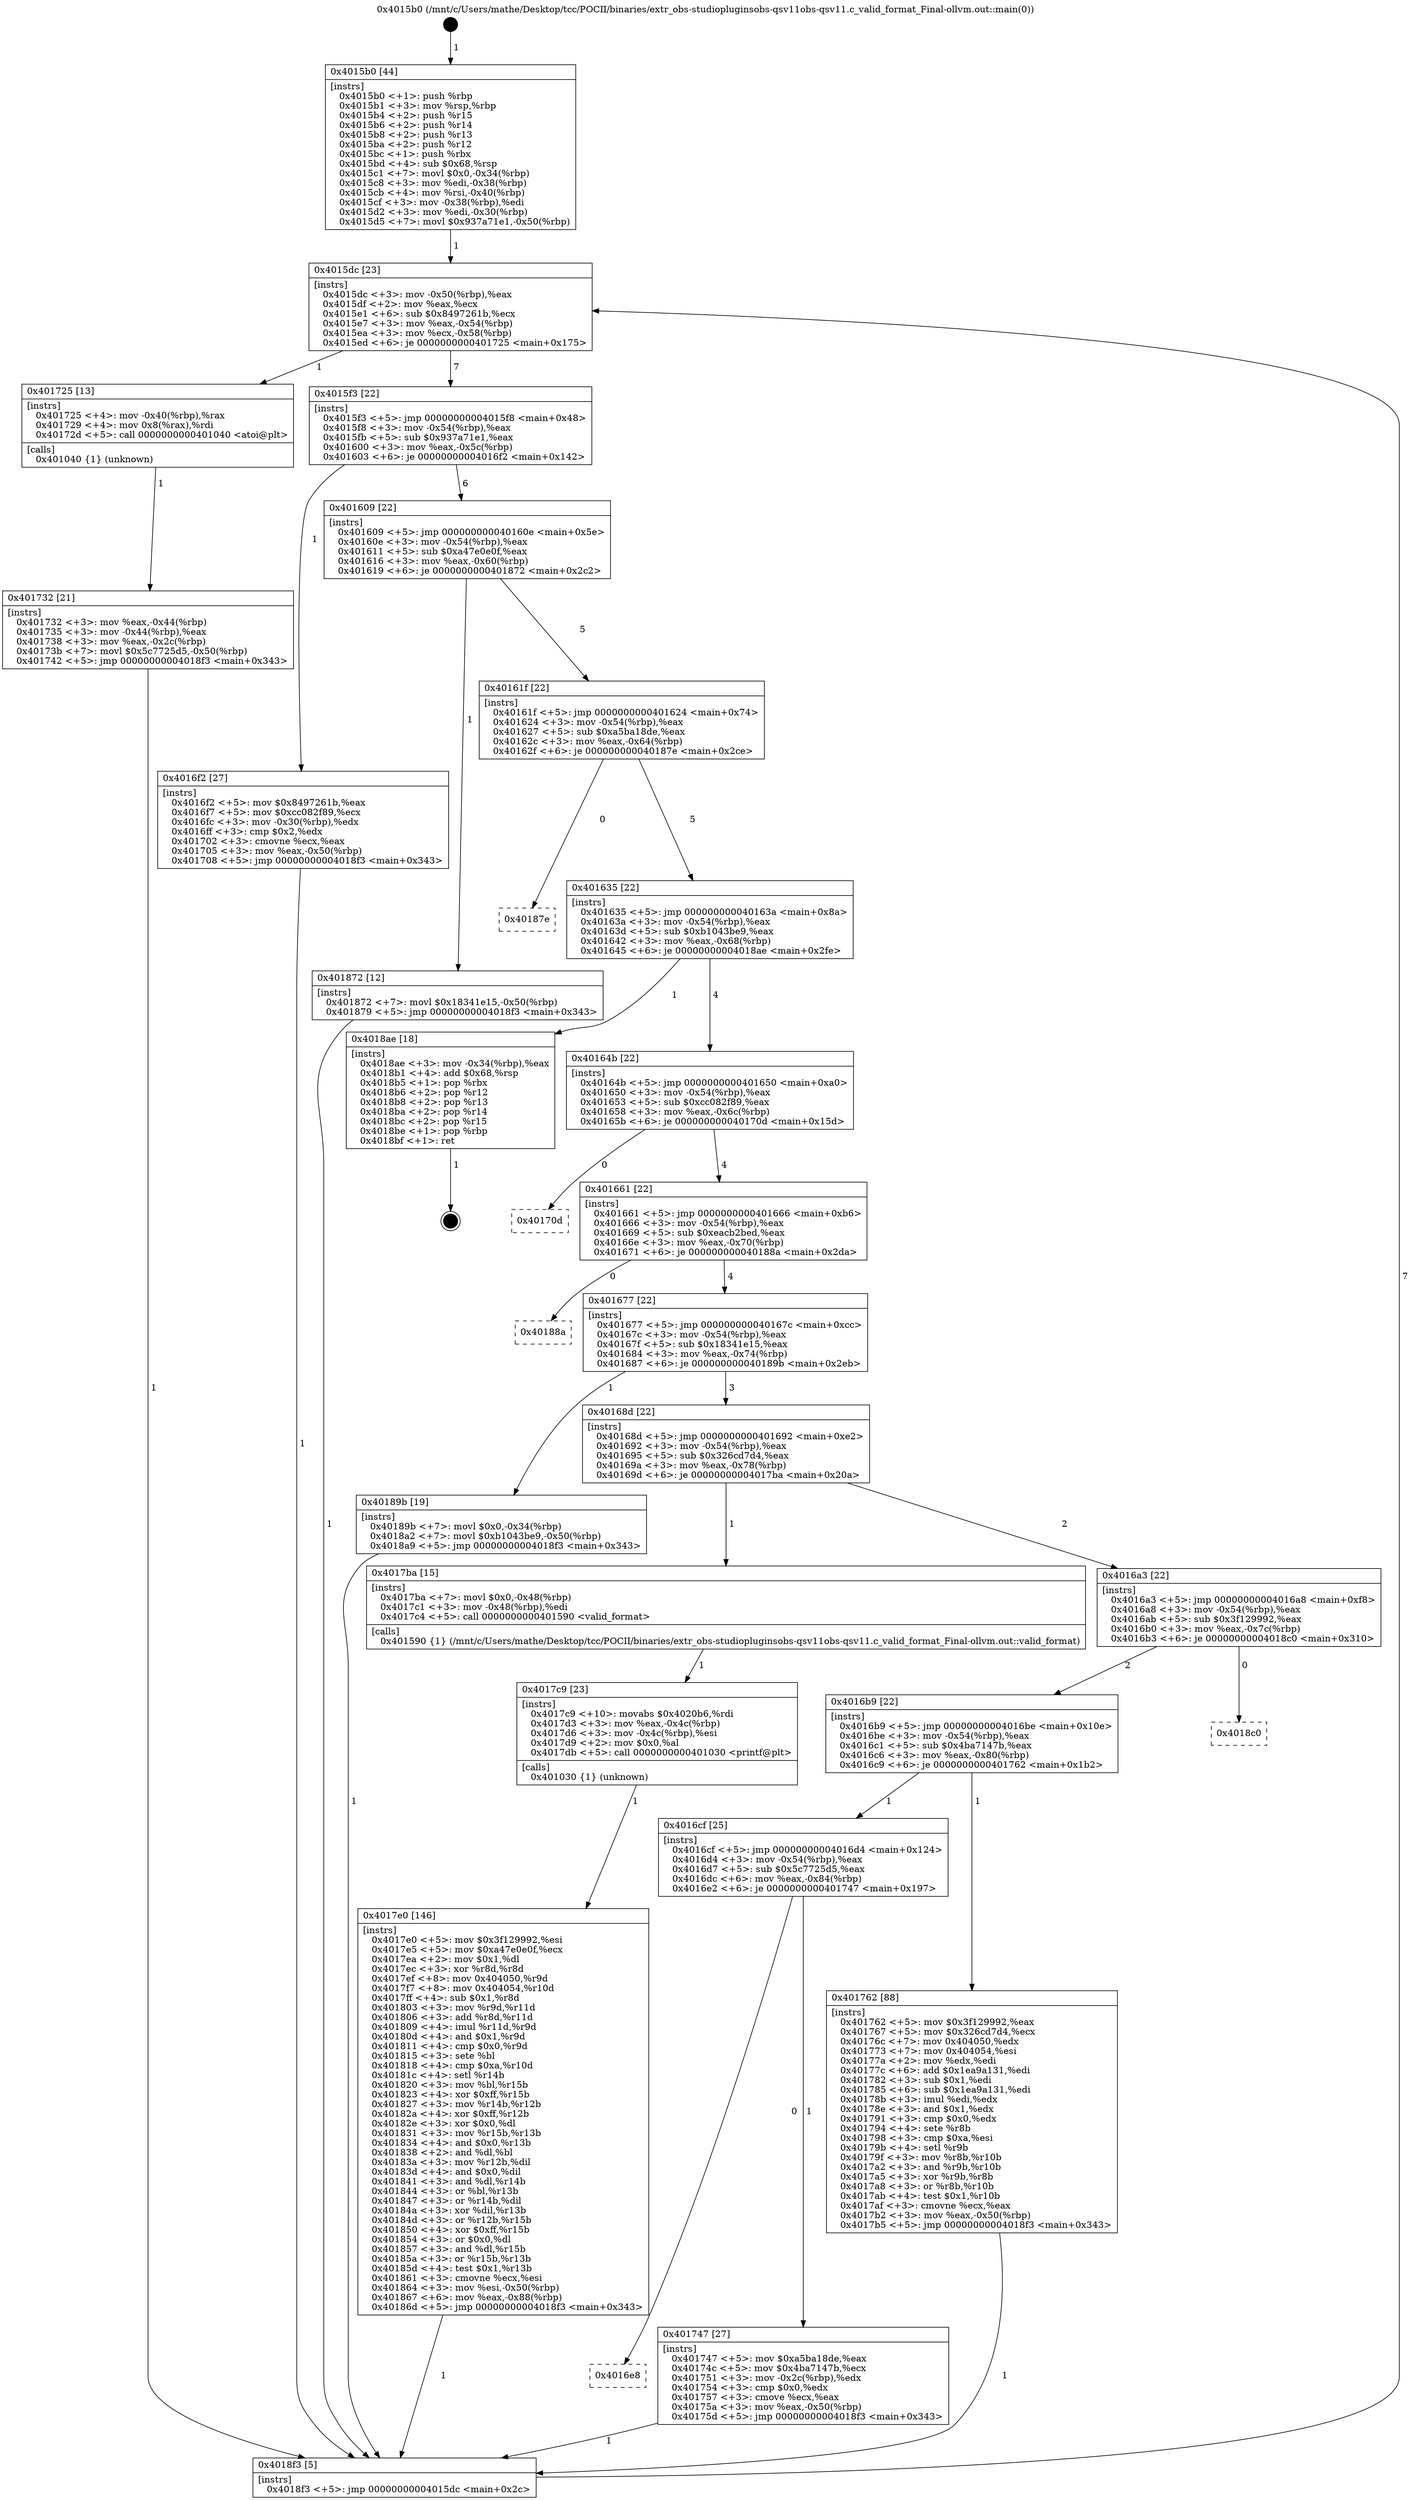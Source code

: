 digraph "0x4015b0" {
  label = "0x4015b0 (/mnt/c/Users/mathe/Desktop/tcc/POCII/binaries/extr_obs-studiopluginsobs-qsv11obs-qsv11.c_valid_format_Final-ollvm.out::main(0))"
  labelloc = "t"
  node[shape=record]

  Entry [label="",width=0.3,height=0.3,shape=circle,fillcolor=black,style=filled]
  "0x4015dc" [label="{
     0x4015dc [23]\l
     | [instrs]\l
     &nbsp;&nbsp;0x4015dc \<+3\>: mov -0x50(%rbp),%eax\l
     &nbsp;&nbsp;0x4015df \<+2\>: mov %eax,%ecx\l
     &nbsp;&nbsp;0x4015e1 \<+6\>: sub $0x8497261b,%ecx\l
     &nbsp;&nbsp;0x4015e7 \<+3\>: mov %eax,-0x54(%rbp)\l
     &nbsp;&nbsp;0x4015ea \<+3\>: mov %ecx,-0x58(%rbp)\l
     &nbsp;&nbsp;0x4015ed \<+6\>: je 0000000000401725 \<main+0x175\>\l
  }"]
  "0x401725" [label="{
     0x401725 [13]\l
     | [instrs]\l
     &nbsp;&nbsp;0x401725 \<+4\>: mov -0x40(%rbp),%rax\l
     &nbsp;&nbsp;0x401729 \<+4\>: mov 0x8(%rax),%rdi\l
     &nbsp;&nbsp;0x40172d \<+5\>: call 0000000000401040 \<atoi@plt\>\l
     | [calls]\l
     &nbsp;&nbsp;0x401040 \{1\} (unknown)\l
  }"]
  "0x4015f3" [label="{
     0x4015f3 [22]\l
     | [instrs]\l
     &nbsp;&nbsp;0x4015f3 \<+5\>: jmp 00000000004015f8 \<main+0x48\>\l
     &nbsp;&nbsp;0x4015f8 \<+3\>: mov -0x54(%rbp),%eax\l
     &nbsp;&nbsp;0x4015fb \<+5\>: sub $0x937a71e1,%eax\l
     &nbsp;&nbsp;0x401600 \<+3\>: mov %eax,-0x5c(%rbp)\l
     &nbsp;&nbsp;0x401603 \<+6\>: je 00000000004016f2 \<main+0x142\>\l
  }"]
  Exit [label="",width=0.3,height=0.3,shape=circle,fillcolor=black,style=filled,peripheries=2]
  "0x4016f2" [label="{
     0x4016f2 [27]\l
     | [instrs]\l
     &nbsp;&nbsp;0x4016f2 \<+5\>: mov $0x8497261b,%eax\l
     &nbsp;&nbsp;0x4016f7 \<+5\>: mov $0xcc082f89,%ecx\l
     &nbsp;&nbsp;0x4016fc \<+3\>: mov -0x30(%rbp),%edx\l
     &nbsp;&nbsp;0x4016ff \<+3\>: cmp $0x2,%edx\l
     &nbsp;&nbsp;0x401702 \<+3\>: cmovne %ecx,%eax\l
     &nbsp;&nbsp;0x401705 \<+3\>: mov %eax,-0x50(%rbp)\l
     &nbsp;&nbsp;0x401708 \<+5\>: jmp 00000000004018f3 \<main+0x343\>\l
  }"]
  "0x401609" [label="{
     0x401609 [22]\l
     | [instrs]\l
     &nbsp;&nbsp;0x401609 \<+5\>: jmp 000000000040160e \<main+0x5e\>\l
     &nbsp;&nbsp;0x40160e \<+3\>: mov -0x54(%rbp),%eax\l
     &nbsp;&nbsp;0x401611 \<+5\>: sub $0xa47e0e0f,%eax\l
     &nbsp;&nbsp;0x401616 \<+3\>: mov %eax,-0x60(%rbp)\l
     &nbsp;&nbsp;0x401619 \<+6\>: je 0000000000401872 \<main+0x2c2\>\l
  }"]
  "0x4018f3" [label="{
     0x4018f3 [5]\l
     | [instrs]\l
     &nbsp;&nbsp;0x4018f3 \<+5\>: jmp 00000000004015dc \<main+0x2c\>\l
  }"]
  "0x4015b0" [label="{
     0x4015b0 [44]\l
     | [instrs]\l
     &nbsp;&nbsp;0x4015b0 \<+1\>: push %rbp\l
     &nbsp;&nbsp;0x4015b1 \<+3\>: mov %rsp,%rbp\l
     &nbsp;&nbsp;0x4015b4 \<+2\>: push %r15\l
     &nbsp;&nbsp;0x4015b6 \<+2\>: push %r14\l
     &nbsp;&nbsp;0x4015b8 \<+2\>: push %r13\l
     &nbsp;&nbsp;0x4015ba \<+2\>: push %r12\l
     &nbsp;&nbsp;0x4015bc \<+1\>: push %rbx\l
     &nbsp;&nbsp;0x4015bd \<+4\>: sub $0x68,%rsp\l
     &nbsp;&nbsp;0x4015c1 \<+7\>: movl $0x0,-0x34(%rbp)\l
     &nbsp;&nbsp;0x4015c8 \<+3\>: mov %edi,-0x38(%rbp)\l
     &nbsp;&nbsp;0x4015cb \<+4\>: mov %rsi,-0x40(%rbp)\l
     &nbsp;&nbsp;0x4015cf \<+3\>: mov -0x38(%rbp),%edi\l
     &nbsp;&nbsp;0x4015d2 \<+3\>: mov %edi,-0x30(%rbp)\l
     &nbsp;&nbsp;0x4015d5 \<+7\>: movl $0x937a71e1,-0x50(%rbp)\l
  }"]
  "0x401732" [label="{
     0x401732 [21]\l
     | [instrs]\l
     &nbsp;&nbsp;0x401732 \<+3\>: mov %eax,-0x44(%rbp)\l
     &nbsp;&nbsp;0x401735 \<+3\>: mov -0x44(%rbp),%eax\l
     &nbsp;&nbsp;0x401738 \<+3\>: mov %eax,-0x2c(%rbp)\l
     &nbsp;&nbsp;0x40173b \<+7\>: movl $0x5c7725d5,-0x50(%rbp)\l
     &nbsp;&nbsp;0x401742 \<+5\>: jmp 00000000004018f3 \<main+0x343\>\l
  }"]
  "0x4017e0" [label="{
     0x4017e0 [146]\l
     | [instrs]\l
     &nbsp;&nbsp;0x4017e0 \<+5\>: mov $0x3f129992,%esi\l
     &nbsp;&nbsp;0x4017e5 \<+5\>: mov $0xa47e0e0f,%ecx\l
     &nbsp;&nbsp;0x4017ea \<+2\>: mov $0x1,%dl\l
     &nbsp;&nbsp;0x4017ec \<+3\>: xor %r8d,%r8d\l
     &nbsp;&nbsp;0x4017ef \<+8\>: mov 0x404050,%r9d\l
     &nbsp;&nbsp;0x4017f7 \<+8\>: mov 0x404054,%r10d\l
     &nbsp;&nbsp;0x4017ff \<+4\>: sub $0x1,%r8d\l
     &nbsp;&nbsp;0x401803 \<+3\>: mov %r9d,%r11d\l
     &nbsp;&nbsp;0x401806 \<+3\>: add %r8d,%r11d\l
     &nbsp;&nbsp;0x401809 \<+4\>: imul %r11d,%r9d\l
     &nbsp;&nbsp;0x40180d \<+4\>: and $0x1,%r9d\l
     &nbsp;&nbsp;0x401811 \<+4\>: cmp $0x0,%r9d\l
     &nbsp;&nbsp;0x401815 \<+3\>: sete %bl\l
     &nbsp;&nbsp;0x401818 \<+4\>: cmp $0xa,%r10d\l
     &nbsp;&nbsp;0x40181c \<+4\>: setl %r14b\l
     &nbsp;&nbsp;0x401820 \<+3\>: mov %bl,%r15b\l
     &nbsp;&nbsp;0x401823 \<+4\>: xor $0xff,%r15b\l
     &nbsp;&nbsp;0x401827 \<+3\>: mov %r14b,%r12b\l
     &nbsp;&nbsp;0x40182a \<+4\>: xor $0xff,%r12b\l
     &nbsp;&nbsp;0x40182e \<+3\>: xor $0x0,%dl\l
     &nbsp;&nbsp;0x401831 \<+3\>: mov %r15b,%r13b\l
     &nbsp;&nbsp;0x401834 \<+4\>: and $0x0,%r13b\l
     &nbsp;&nbsp;0x401838 \<+2\>: and %dl,%bl\l
     &nbsp;&nbsp;0x40183a \<+3\>: mov %r12b,%dil\l
     &nbsp;&nbsp;0x40183d \<+4\>: and $0x0,%dil\l
     &nbsp;&nbsp;0x401841 \<+3\>: and %dl,%r14b\l
     &nbsp;&nbsp;0x401844 \<+3\>: or %bl,%r13b\l
     &nbsp;&nbsp;0x401847 \<+3\>: or %r14b,%dil\l
     &nbsp;&nbsp;0x40184a \<+3\>: xor %dil,%r13b\l
     &nbsp;&nbsp;0x40184d \<+3\>: or %r12b,%r15b\l
     &nbsp;&nbsp;0x401850 \<+4\>: xor $0xff,%r15b\l
     &nbsp;&nbsp;0x401854 \<+3\>: or $0x0,%dl\l
     &nbsp;&nbsp;0x401857 \<+3\>: and %dl,%r15b\l
     &nbsp;&nbsp;0x40185a \<+3\>: or %r15b,%r13b\l
     &nbsp;&nbsp;0x40185d \<+4\>: test $0x1,%r13b\l
     &nbsp;&nbsp;0x401861 \<+3\>: cmovne %ecx,%esi\l
     &nbsp;&nbsp;0x401864 \<+3\>: mov %esi,-0x50(%rbp)\l
     &nbsp;&nbsp;0x401867 \<+6\>: mov %eax,-0x88(%rbp)\l
     &nbsp;&nbsp;0x40186d \<+5\>: jmp 00000000004018f3 \<main+0x343\>\l
  }"]
  "0x401872" [label="{
     0x401872 [12]\l
     | [instrs]\l
     &nbsp;&nbsp;0x401872 \<+7\>: movl $0x18341e15,-0x50(%rbp)\l
     &nbsp;&nbsp;0x401879 \<+5\>: jmp 00000000004018f3 \<main+0x343\>\l
  }"]
  "0x40161f" [label="{
     0x40161f [22]\l
     | [instrs]\l
     &nbsp;&nbsp;0x40161f \<+5\>: jmp 0000000000401624 \<main+0x74\>\l
     &nbsp;&nbsp;0x401624 \<+3\>: mov -0x54(%rbp),%eax\l
     &nbsp;&nbsp;0x401627 \<+5\>: sub $0xa5ba18de,%eax\l
     &nbsp;&nbsp;0x40162c \<+3\>: mov %eax,-0x64(%rbp)\l
     &nbsp;&nbsp;0x40162f \<+6\>: je 000000000040187e \<main+0x2ce\>\l
  }"]
  "0x4017c9" [label="{
     0x4017c9 [23]\l
     | [instrs]\l
     &nbsp;&nbsp;0x4017c9 \<+10\>: movabs $0x4020b6,%rdi\l
     &nbsp;&nbsp;0x4017d3 \<+3\>: mov %eax,-0x4c(%rbp)\l
     &nbsp;&nbsp;0x4017d6 \<+3\>: mov -0x4c(%rbp),%esi\l
     &nbsp;&nbsp;0x4017d9 \<+2\>: mov $0x0,%al\l
     &nbsp;&nbsp;0x4017db \<+5\>: call 0000000000401030 \<printf@plt\>\l
     | [calls]\l
     &nbsp;&nbsp;0x401030 \{1\} (unknown)\l
  }"]
  "0x40187e" [label="{
     0x40187e\l
  }", style=dashed]
  "0x401635" [label="{
     0x401635 [22]\l
     | [instrs]\l
     &nbsp;&nbsp;0x401635 \<+5\>: jmp 000000000040163a \<main+0x8a\>\l
     &nbsp;&nbsp;0x40163a \<+3\>: mov -0x54(%rbp),%eax\l
     &nbsp;&nbsp;0x40163d \<+5\>: sub $0xb1043be9,%eax\l
     &nbsp;&nbsp;0x401642 \<+3\>: mov %eax,-0x68(%rbp)\l
     &nbsp;&nbsp;0x401645 \<+6\>: je 00000000004018ae \<main+0x2fe\>\l
  }"]
  "0x4016e8" [label="{
     0x4016e8\l
  }", style=dashed]
  "0x4018ae" [label="{
     0x4018ae [18]\l
     | [instrs]\l
     &nbsp;&nbsp;0x4018ae \<+3\>: mov -0x34(%rbp),%eax\l
     &nbsp;&nbsp;0x4018b1 \<+4\>: add $0x68,%rsp\l
     &nbsp;&nbsp;0x4018b5 \<+1\>: pop %rbx\l
     &nbsp;&nbsp;0x4018b6 \<+2\>: pop %r12\l
     &nbsp;&nbsp;0x4018b8 \<+2\>: pop %r13\l
     &nbsp;&nbsp;0x4018ba \<+2\>: pop %r14\l
     &nbsp;&nbsp;0x4018bc \<+2\>: pop %r15\l
     &nbsp;&nbsp;0x4018be \<+1\>: pop %rbp\l
     &nbsp;&nbsp;0x4018bf \<+1\>: ret\l
  }"]
  "0x40164b" [label="{
     0x40164b [22]\l
     | [instrs]\l
     &nbsp;&nbsp;0x40164b \<+5\>: jmp 0000000000401650 \<main+0xa0\>\l
     &nbsp;&nbsp;0x401650 \<+3\>: mov -0x54(%rbp),%eax\l
     &nbsp;&nbsp;0x401653 \<+5\>: sub $0xcc082f89,%eax\l
     &nbsp;&nbsp;0x401658 \<+3\>: mov %eax,-0x6c(%rbp)\l
     &nbsp;&nbsp;0x40165b \<+6\>: je 000000000040170d \<main+0x15d\>\l
  }"]
  "0x401747" [label="{
     0x401747 [27]\l
     | [instrs]\l
     &nbsp;&nbsp;0x401747 \<+5\>: mov $0xa5ba18de,%eax\l
     &nbsp;&nbsp;0x40174c \<+5\>: mov $0x4ba7147b,%ecx\l
     &nbsp;&nbsp;0x401751 \<+3\>: mov -0x2c(%rbp),%edx\l
     &nbsp;&nbsp;0x401754 \<+3\>: cmp $0x0,%edx\l
     &nbsp;&nbsp;0x401757 \<+3\>: cmove %ecx,%eax\l
     &nbsp;&nbsp;0x40175a \<+3\>: mov %eax,-0x50(%rbp)\l
     &nbsp;&nbsp;0x40175d \<+5\>: jmp 00000000004018f3 \<main+0x343\>\l
  }"]
  "0x40170d" [label="{
     0x40170d\l
  }", style=dashed]
  "0x401661" [label="{
     0x401661 [22]\l
     | [instrs]\l
     &nbsp;&nbsp;0x401661 \<+5\>: jmp 0000000000401666 \<main+0xb6\>\l
     &nbsp;&nbsp;0x401666 \<+3\>: mov -0x54(%rbp),%eax\l
     &nbsp;&nbsp;0x401669 \<+5\>: sub $0xeacb2bed,%eax\l
     &nbsp;&nbsp;0x40166e \<+3\>: mov %eax,-0x70(%rbp)\l
     &nbsp;&nbsp;0x401671 \<+6\>: je 000000000040188a \<main+0x2da\>\l
  }"]
  "0x4016cf" [label="{
     0x4016cf [25]\l
     | [instrs]\l
     &nbsp;&nbsp;0x4016cf \<+5\>: jmp 00000000004016d4 \<main+0x124\>\l
     &nbsp;&nbsp;0x4016d4 \<+3\>: mov -0x54(%rbp),%eax\l
     &nbsp;&nbsp;0x4016d7 \<+5\>: sub $0x5c7725d5,%eax\l
     &nbsp;&nbsp;0x4016dc \<+6\>: mov %eax,-0x84(%rbp)\l
     &nbsp;&nbsp;0x4016e2 \<+6\>: je 0000000000401747 \<main+0x197\>\l
  }"]
  "0x40188a" [label="{
     0x40188a\l
  }", style=dashed]
  "0x401677" [label="{
     0x401677 [22]\l
     | [instrs]\l
     &nbsp;&nbsp;0x401677 \<+5\>: jmp 000000000040167c \<main+0xcc\>\l
     &nbsp;&nbsp;0x40167c \<+3\>: mov -0x54(%rbp),%eax\l
     &nbsp;&nbsp;0x40167f \<+5\>: sub $0x18341e15,%eax\l
     &nbsp;&nbsp;0x401684 \<+3\>: mov %eax,-0x74(%rbp)\l
     &nbsp;&nbsp;0x401687 \<+6\>: je 000000000040189b \<main+0x2eb\>\l
  }"]
  "0x401762" [label="{
     0x401762 [88]\l
     | [instrs]\l
     &nbsp;&nbsp;0x401762 \<+5\>: mov $0x3f129992,%eax\l
     &nbsp;&nbsp;0x401767 \<+5\>: mov $0x326cd7d4,%ecx\l
     &nbsp;&nbsp;0x40176c \<+7\>: mov 0x404050,%edx\l
     &nbsp;&nbsp;0x401773 \<+7\>: mov 0x404054,%esi\l
     &nbsp;&nbsp;0x40177a \<+2\>: mov %edx,%edi\l
     &nbsp;&nbsp;0x40177c \<+6\>: add $0x1ea9a131,%edi\l
     &nbsp;&nbsp;0x401782 \<+3\>: sub $0x1,%edi\l
     &nbsp;&nbsp;0x401785 \<+6\>: sub $0x1ea9a131,%edi\l
     &nbsp;&nbsp;0x40178b \<+3\>: imul %edi,%edx\l
     &nbsp;&nbsp;0x40178e \<+3\>: and $0x1,%edx\l
     &nbsp;&nbsp;0x401791 \<+3\>: cmp $0x0,%edx\l
     &nbsp;&nbsp;0x401794 \<+4\>: sete %r8b\l
     &nbsp;&nbsp;0x401798 \<+3\>: cmp $0xa,%esi\l
     &nbsp;&nbsp;0x40179b \<+4\>: setl %r9b\l
     &nbsp;&nbsp;0x40179f \<+3\>: mov %r8b,%r10b\l
     &nbsp;&nbsp;0x4017a2 \<+3\>: and %r9b,%r10b\l
     &nbsp;&nbsp;0x4017a5 \<+3\>: xor %r9b,%r8b\l
     &nbsp;&nbsp;0x4017a8 \<+3\>: or %r8b,%r10b\l
     &nbsp;&nbsp;0x4017ab \<+4\>: test $0x1,%r10b\l
     &nbsp;&nbsp;0x4017af \<+3\>: cmovne %ecx,%eax\l
     &nbsp;&nbsp;0x4017b2 \<+3\>: mov %eax,-0x50(%rbp)\l
     &nbsp;&nbsp;0x4017b5 \<+5\>: jmp 00000000004018f3 \<main+0x343\>\l
  }"]
  "0x40189b" [label="{
     0x40189b [19]\l
     | [instrs]\l
     &nbsp;&nbsp;0x40189b \<+7\>: movl $0x0,-0x34(%rbp)\l
     &nbsp;&nbsp;0x4018a2 \<+7\>: movl $0xb1043be9,-0x50(%rbp)\l
     &nbsp;&nbsp;0x4018a9 \<+5\>: jmp 00000000004018f3 \<main+0x343\>\l
  }"]
  "0x40168d" [label="{
     0x40168d [22]\l
     | [instrs]\l
     &nbsp;&nbsp;0x40168d \<+5\>: jmp 0000000000401692 \<main+0xe2\>\l
     &nbsp;&nbsp;0x401692 \<+3\>: mov -0x54(%rbp),%eax\l
     &nbsp;&nbsp;0x401695 \<+5\>: sub $0x326cd7d4,%eax\l
     &nbsp;&nbsp;0x40169a \<+3\>: mov %eax,-0x78(%rbp)\l
     &nbsp;&nbsp;0x40169d \<+6\>: je 00000000004017ba \<main+0x20a\>\l
  }"]
  "0x4016b9" [label="{
     0x4016b9 [22]\l
     | [instrs]\l
     &nbsp;&nbsp;0x4016b9 \<+5\>: jmp 00000000004016be \<main+0x10e\>\l
     &nbsp;&nbsp;0x4016be \<+3\>: mov -0x54(%rbp),%eax\l
     &nbsp;&nbsp;0x4016c1 \<+5\>: sub $0x4ba7147b,%eax\l
     &nbsp;&nbsp;0x4016c6 \<+3\>: mov %eax,-0x80(%rbp)\l
     &nbsp;&nbsp;0x4016c9 \<+6\>: je 0000000000401762 \<main+0x1b2\>\l
  }"]
  "0x4017ba" [label="{
     0x4017ba [15]\l
     | [instrs]\l
     &nbsp;&nbsp;0x4017ba \<+7\>: movl $0x0,-0x48(%rbp)\l
     &nbsp;&nbsp;0x4017c1 \<+3\>: mov -0x48(%rbp),%edi\l
     &nbsp;&nbsp;0x4017c4 \<+5\>: call 0000000000401590 \<valid_format\>\l
     | [calls]\l
     &nbsp;&nbsp;0x401590 \{1\} (/mnt/c/Users/mathe/Desktop/tcc/POCII/binaries/extr_obs-studiopluginsobs-qsv11obs-qsv11.c_valid_format_Final-ollvm.out::valid_format)\l
  }"]
  "0x4016a3" [label="{
     0x4016a3 [22]\l
     | [instrs]\l
     &nbsp;&nbsp;0x4016a3 \<+5\>: jmp 00000000004016a8 \<main+0xf8\>\l
     &nbsp;&nbsp;0x4016a8 \<+3\>: mov -0x54(%rbp),%eax\l
     &nbsp;&nbsp;0x4016ab \<+5\>: sub $0x3f129992,%eax\l
     &nbsp;&nbsp;0x4016b0 \<+3\>: mov %eax,-0x7c(%rbp)\l
     &nbsp;&nbsp;0x4016b3 \<+6\>: je 00000000004018c0 \<main+0x310\>\l
  }"]
  "0x4018c0" [label="{
     0x4018c0\l
  }", style=dashed]
  Entry -> "0x4015b0" [label=" 1"]
  "0x4015dc" -> "0x401725" [label=" 1"]
  "0x4015dc" -> "0x4015f3" [label=" 7"]
  "0x4018ae" -> Exit [label=" 1"]
  "0x4015f3" -> "0x4016f2" [label=" 1"]
  "0x4015f3" -> "0x401609" [label=" 6"]
  "0x4016f2" -> "0x4018f3" [label=" 1"]
  "0x4015b0" -> "0x4015dc" [label=" 1"]
  "0x4018f3" -> "0x4015dc" [label=" 7"]
  "0x401725" -> "0x401732" [label=" 1"]
  "0x401732" -> "0x4018f3" [label=" 1"]
  "0x40189b" -> "0x4018f3" [label=" 1"]
  "0x401609" -> "0x401872" [label=" 1"]
  "0x401609" -> "0x40161f" [label=" 5"]
  "0x401872" -> "0x4018f3" [label=" 1"]
  "0x40161f" -> "0x40187e" [label=" 0"]
  "0x40161f" -> "0x401635" [label=" 5"]
  "0x4017e0" -> "0x4018f3" [label=" 1"]
  "0x401635" -> "0x4018ae" [label=" 1"]
  "0x401635" -> "0x40164b" [label=" 4"]
  "0x4017c9" -> "0x4017e0" [label=" 1"]
  "0x40164b" -> "0x40170d" [label=" 0"]
  "0x40164b" -> "0x401661" [label=" 4"]
  "0x4017ba" -> "0x4017c9" [label=" 1"]
  "0x401661" -> "0x40188a" [label=" 0"]
  "0x401661" -> "0x401677" [label=" 4"]
  "0x401747" -> "0x4018f3" [label=" 1"]
  "0x401677" -> "0x40189b" [label=" 1"]
  "0x401677" -> "0x40168d" [label=" 3"]
  "0x4016cf" -> "0x4016e8" [label=" 0"]
  "0x40168d" -> "0x4017ba" [label=" 1"]
  "0x40168d" -> "0x4016a3" [label=" 2"]
  "0x401762" -> "0x4018f3" [label=" 1"]
  "0x4016a3" -> "0x4018c0" [label=" 0"]
  "0x4016a3" -> "0x4016b9" [label=" 2"]
  "0x4016cf" -> "0x401747" [label=" 1"]
  "0x4016b9" -> "0x401762" [label=" 1"]
  "0x4016b9" -> "0x4016cf" [label=" 1"]
}
